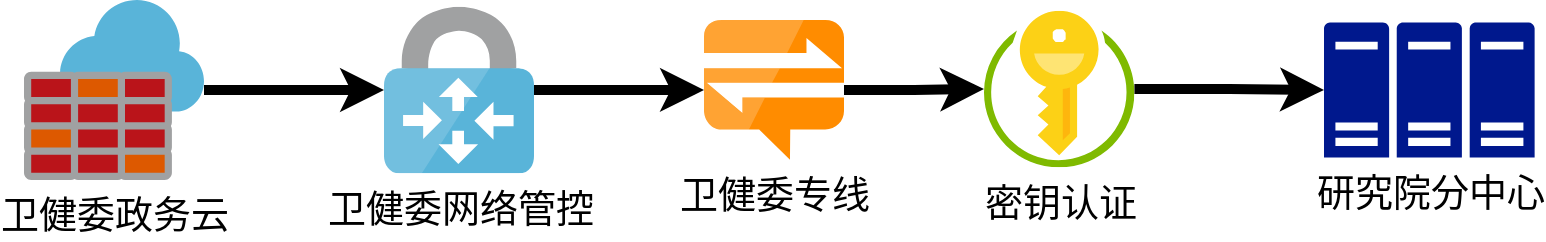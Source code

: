 <mxfile version="13.9.9" type="github" pages="2"><diagram id="a9xWCEwnpVEeIXBJkN2v" name="Page-5"><mxGraphModel dx="1422" dy="794" grid="1" gridSize="10" guides="1" tooltips="1" connect="1" arrows="1" fold="1" page="1" pageScale="1" pageWidth="827" pageHeight="1169" math="0" shadow="0"><root><mxCell id="_sOQdATYZZMaT-qopSS8-0"/><mxCell id="_sOQdATYZZMaT-qopSS8-1" parent="_sOQdATYZZMaT-qopSS8-0"/><mxCell id="83crDbIAY_66JJ60FO1x-0" value="研究院分中心" style="aspect=fixed;pointerEvents=1;shadow=0;dashed=0;html=1;strokeColor=none;labelPosition=center;verticalLabelPosition=bottom;verticalAlign=top;align=center;fillColor=#00188D;shape=mxgraph.mscae.enterprise.server_farm;fontSize=19;" parent="_sOQdATYZZMaT-qopSS8-1" vertex="1"><mxGeometry x="680" y="101.3" width="105.31" height="67.4" as="geometry"/></mxCell><mxCell id="83crDbIAY_66JJ60FO1x-18" style="edgeStyle=orthogonalEdgeStyle;rounded=0;orthogonalLoop=1;jettySize=auto;html=1;strokeWidth=5;fontSize=19;" parent="_sOQdATYZZMaT-qopSS8-1" source="83crDbIAY_66JJ60FO1x-2" target="83crDbIAY_66JJ60FO1x-7" edge="1"><mxGeometry relative="1" as="geometry"/></mxCell><mxCell id="83crDbIAY_66JJ60FO1x-2" value="卫健委专线" style="aspect=fixed;html=1;points=[];align=center;image;fontSize=19;image=img/lib/mscae/Notification_Hubs.svg;strokeWidth=5;" parent="_sOQdATYZZMaT-qopSS8-1" vertex="1"><mxGeometry x="370" y="100" width="70" height="70" as="geometry"/></mxCell><mxCell id="83crDbIAY_66JJ60FO1x-20" style="edgeStyle=orthogonalEdgeStyle;rounded=0;orthogonalLoop=1;jettySize=auto;html=1;strokeWidth=5;fontSize=19;" parent="_sOQdATYZZMaT-qopSS8-1" source="83crDbIAY_66JJ60FO1x-3" target="83crDbIAY_66JJ60FO1x-5" edge="1"><mxGeometry relative="1" as="geometry"/></mxCell><mxCell id="83crDbIAY_66JJ60FO1x-3" value="卫健委政务云" style="aspect=fixed;html=1;points=[];align=center;image;fontSize=19;image=img/lib/mscae/Azure_Firewall.svg;" parent="_sOQdATYZZMaT-qopSS8-1" vertex="1"><mxGeometry x="30" y="90" width="90" height="90" as="geometry"/></mxCell><mxCell id="83crDbIAY_66JJ60FO1x-19" style="edgeStyle=orthogonalEdgeStyle;rounded=0;orthogonalLoop=1;jettySize=auto;html=1;strokeWidth=5;fontSize=19;" parent="_sOQdATYZZMaT-qopSS8-1" source="83crDbIAY_66JJ60FO1x-5" target="83crDbIAY_66JJ60FO1x-2" edge="1"><mxGeometry relative="1" as="geometry"/></mxCell><mxCell id="83crDbIAY_66JJ60FO1x-5" value="卫健委网络管控" style="aspect=fixed;html=1;points=[];align=center;image;fontSize=19;image=img/lib/mscae/VPN_Gateway.svg;strokeWidth=5;" parent="_sOQdATYZZMaT-qopSS8-1" vertex="1"><mxGeometry x="210" y="93.34" width="75" height="83.33" as="geometry"/></mxCell><mxCell id="83crDbIAY_66JJ60FO1x-17" style="edgeStyle=orthogonalEdgeStyle;rounded=0;orthogonalLoop=1;jettySize=auto;html=1;strokeWidth=5;fontSize=19;" parent="_sOQdATYZZMaT-qopSS8-1" source="83crDbIAY_66JJ60FO1x-7" target="83crDbIAY_66JJ60FO1x-0" edge="1"><mxGeometry relative="1" as="geometry"/></mxCell><mxCell id="83crDbIAY_66JJ60FO1x-7" value="密钥认证" style="aspect=fixed;html=1;points=[];align=center;image;fontSize=19;image=img/lib/mscae/Key_Vaults.svg;strokeWidth=5;" parent="_sOQdATYZZMaT-qopSS8-1" vertex="1"><mxGeometry x="510" y="95.34" width="75.2" height="78.33" as="geometry"/></mxCell></root></mxGraphModel></diagram><diagram id="e0xPuFbM-Qals_y2WH-I" name="Page-2"><mxGraphModel dx="1422" dy="794" grid="1" gridSize="10" guides="1" tooltips="1" connect="1" arrows="1" fold="1" page="1" pageScale="1" pageWidth="827" pageHeight="1169" math="0" shadow="0"><root><mxCell id="j9bWRiqXXxx2pZPiWILB-0"/><mxCell id="j9bWRiqXXxx2pZPiWILB-1" parent="j9bWRiqXXxx2pZPiWILB-0"/><mxCell id="MVgNO7GMUXGEoO7SOAAX-6" style="edgeStyle=orthogonalEdgeStyle;rounded=0;orthogonalLoop=1;jettySize=auto;html=1;exitX=1;exitY=0.25;exitDx=0;exitDy=0;strokeWidth=1;" parent="j9bWRiqXXxx2pZPiWILB-1" source="MVgNO7GMUXGEoO7SOAAX-2" target="u-fR9DTGkIXmXACKfWwv-60" edge="1"><mxGeometry relative="1" as="geometry"/></mxCell><mxCell id="MVgNO7GMUXGEoO7SOAAX-2" value="" style="rounded=0;whiteSpace=wrap;html=1;strokeWidth=2;fontSize=19;dashed=1;" parent="j9bWRiqXXxx2pZPiWILB-1" vertex="1"><mxGeometry x="807" y="480" width="113" height="190" as="geometry"/></mxCell><mxCell id="u-fR9DTGkIXmXACKfWwv-13" value="" style="rounded=0;whiteSpace=wrap;html=1;strokeWidth=2;fontSize=19;" parent="j9bWRiqXXxx2pZPiWILB-1" vertex="1"><mxGeometry x="211.6" y="250" width="248.4" height="130" as="geometry"/></mxCell><mxCell id="u-fR9DTGkIXmXACKfWwv-65" value="" style="rounded=0;whiteSpace=wrap;html=1;strokeWidth=2;fontSize=19;dashed=1;" parent="j9bWRiqXXxx2pZPiWILB-1" vertex="1"><mxGeometry x="807" y="94" width="113" height="276" as="geometry"/></mxCell><mxCell id="u-fR9DTGkIXmXACKfWwv-67" style="edgeStyle=orthogonalEdgeStyle;rounded=0;orthogonalLoop=1;jettySize=auto;html=1;exitX=0.5;exitY=0;exitDx=0;exitDy=0;entryX=0.5;entryY=1;entryDx=0;entryDy=0;strokeWidth=2;fontSize=15;" parent="j9bWRiqXXxx2pZPiWILB-1" source="u-fR9DTGkIXmXACKfWwv-52" target="u-fR9DTGkIXmXACKfWwv-42" edge="1"><mxGeometry relative="1" as="geometry"/></mxCell><mxCell id="MVgNO7GMUXGEoO7SOAAX-3" style="edgeStyle=orthogonalEdgeStyle;rounded=0;orthogonalLoop=1;jettySize=auto;html=1;exitX=1;exitY=0.5;exitDx=0;exitDy=0;entryX=0.5;entryY=0;entryDx=0;entryDy=0;strokeWidth=6;" parent="j9bWRiqXXxx2pZPiWILB-1" source="u-fR9DTGkIXmXACKfWwv-52" target="MVgNO7GMUXGEoO7SOAAX-2" edge="1"><mxGeometry relative="1" as="geometry"/></mxCell><mxCell id="MVgNO7GMUXGEoO7SOAAX-4" style="edgeStyle=orthogonalEdgeStyle;rounded=0;orthogonalLoop=1;jettySize=auto;html=1;exitX=1;exitY=0.5;exitDx=0;exitDy=0;entryX=0.5;entryY=1;entryDx=0;entryDy=0;strokeWidth=6;" parent="j9bWRiqXXxx2pZPiWILB-1" source="u-fR9DTGkIXmXACKfWwv-52" target="u-fR9DTGkIXmXACKfWwv-65" edge="1"><mxGeometry relative="1" as="geometry"/></mxCell><mxCell id="u-fR9DTGkIXmXACKfWwv-52" value="" style="rounded=0;whiteSpace=wrap;html=1;strokeWidth=2;fontSize=19;dashed=1;" parent="j9bWRiqXXxx2pZPiWILB-1" vertex="1"><mxGeometry x="645" y="250" width="120" height="340" as="geometry"/></mxCell><mxCell id="u-fR9DTGkIXmXACKfWwv-68" style="edgeStyle=orthogonalEdgeStyle;rounded=0;orthogonalLoop=1;jettySize=auto;html=1;exitX=1;exitY=0.5;exitDx=0;exitDy=0;entryX=0;entryY=0.25;entryDx=0;entryDy=0;strokeWidth=5;fontSize=15;" parent="j9bWRiqXXxx2pZPiWILB-1" source="u-fR9DTGkIXmXACKfWwv-42" target="u-fR9DTGkIXmXACKfWwv-65" edge="1"><mxGeometry relative="1" as="geometry"/></mxCell><mxCell id="u-fR9DTGkIXmXACKfWwv-42" value="" style="rounded=0;whiteSpace=wrap;html=1;strokeWidth=2;fontSize=19;dashed=1;" parent="j9bWRiqXXxx2pZPiWILB-1" vertex="1"><mxGeometry x="220" y="120" width="490" height="85" as="geometry"/></mxCell><mxCell id="u-fR9DTGkIXmXACKfWwv-69" style="edgeStyle=orthogonalEdgeStyle;rounded=0;orthogonalLoop=1;jettySize=auto;html=1;exitX=1;exitY=0.5;exitDx=0;exitDy=0;entryX=0;entryY=0.5;entryDx=0;entryDy=0;strokeWidth=5;fontSize=15;" parent="j9bWRiqXXxx2pZPiWILB-1" source="u-fR9DTGkIXmXACKfWwv-30" target="u-fR9DTGkIXmXACKfWwv-52" edge="1"><mxGeometry relative="1" as="geometry"/></mxCell><mxCell id="u-fR9DTGkIXmXACKfWwv-70" style="edgeStyle=orthogonalEdgeStyle;rounded=0;orthogonalLoop=1;jettySize=auto;html=1;exitX=0.75;exitY=0;exitDx=0;exitDy=0;entryX=0.5;entryY=1;entryDx=0;entryDy=0;strokeWidth=5;fontSize=15;" parent="j9bWRiqXXxx2pZPiWILB-1" source="u-fR9DTGkIXmXACKfWwv-30" target="u-fR9DTGkIXmXACKfWwv-18" edge="1"><mxGeometry relative="1" as="geometry"/></mxCell><mxCell id="MVgNO7GMUXGEoO7SOAAX-5" style="edgeStyle=orthogonalEdgeStyle;rounded=0;orthogonalLoop=1;jettySize=auto;html=1;exitX=1;exitY=0.75;exitDx=0;exitDy=0;entryX=0;entryY=0.75;entryDx=0;entryDy=0;strokeWidth=6;" parent="j9bWRiqXXxx2pZPiWILB-1" source="u-fR9DTGkIXmXACKfWwv-30" target="MVgNO7GMUXGEoO7SOAAX-2" edge="1"><mxGeometry relative="1" as="geometry"><Array as="points"><mxPoint x="580" y="623"/><mxPoint x="694" y="623"/></Array></mxGeometry></mxCell><mxCell id="u-fR9DTGkIXmXACKfWwv-30" value="" style="rounded=0;whiteSpace=wrap;html=1;dashed=1;strokeWidth=2;fontSize=19;" parent="j9bWRiqXXxx2pZPiWILB-1" vertex="1"><mxGeometry x="181.6" y="490" width="398.4" height="180" as="geometry"/></mxCell><mxCell id="u-fR9DTGkIXmXACKfWwv-47" style="edgeStyle=orthogonalEdgeStyle;rounded=0;orthogonalLoop=1;jettySize=auto;html=1;entryX=0;entryY=0.5;entryDx=0;entryDy=0;strokeWidth=6;fontSize=15;" parent="j9bWRiqXXxx2pZPiWILB-1" source="u-fR9DTGkIXmXACKfWwv-12" target="u-fR9DTGkIXmXACKfWwv-13" edge="1"><mxGeometry relative="1" as="geometry"/></mxCell><mxCell id="u-fR9DTGkIXmXACKfWwv-12" value="" style="rounded=0;whiteSpace=wrap;html=1;strokeWidth=2;fontSize=19;" parent="j9bWRiqXXxx2pZPiWILB-1" vertex="1"><mxGeometry x="30" y="110" width="120" height="560" as="geometry"/></mxCell><mxCell id="u-fR9DTGkIXmXACKfWwv-0" value="数据源" style="rounded=0;whiteSpace=wrap;html=1;strokeWidth=2;fontSize=19;fillColor=#ffe6cc;strokeColor=#d79b00;" parent="j9bWRiqXXxx2pZPiWILB-1" vertex="1"><mxGeometry x="30" y="700" width="120" height="40" as="geometry"/></mxCell><mxCell id="u-fR9DTGkIXmXACKfWwv-1" value="数据存储及数据治理" style="rounded=0;whiteSpace=wrap;html=1;strokeWidth=2;fontSize=19;fillColor=#ffe6cc;strokeColor=#d79b00;" parent="j9bWRiqXXxx2pZPiWILB-1" vertex="1"><mxGeometry x="181.6" y="700" width="430" height="40" as="geometry"/></mxCell><mxCell id="u-fR9DTGkIXmXACKfWwv-2" value="AI模型" style="rounded=0;whiteSpace=wrap;html=1;strokeWidth=2;fontSize=19;fillColor=#ffe6cc;strokeColor=#d79b00;" parent="j9bWRiqXXxx2pZPiWILB-1" vertex="1"><mxGeometry x="640" y="700" width="130" height="40" as="geometry"/></mxCell><mxCell id="u-fR9DTGkIXmXACKfWwv-3" value="对外服务" style="rounded=0;whiteSpace=wrap;html=1;strokeWidth=2;fontSize=19;fillColor=#ffe6cc;strokeColor=#d79b00;" parent="j9bWRiqXXxx2pZPiWILB-1" vertex="1"><mxGeometry x="807" y="700" width="153" height="40" as="geometry"/></mxCell><mxCell id="u-fR9DTGkIXmXACKfWwv-5" value="" style="aspect=fixed;html=1;points=[];align=center;image;fontSize=12;image=img/lib/mscae/HDInsight.svg;strokeWidth=2;" parent="j9bWRiqXXxx2pZPiWILB-1" vertex="1"><mxGeometry x="410" y="316" width="50" height="48" as="geometry"/></mxCell><mxCell id="u-fR9DTGkIXmXACKfWwv-6" value="" style="aspect=fixed;html=1;points=[];align=center;image;fontSize=12;image=img/lib/mscae/dep/SQL_Server_Stretch_DB.svg;strokeWidth=2;" parent="j9bWRiqXXxx2pZPiWILB-1" vertex="1"><mxGeometry x="251.6" y="135" width="50" height="50" as="geometry"/></mxCell><mxCell id="u-fR9DTGkIXmXACKfWwv-7" value="维度建模" style="aspect=fixed;html=1;points=[];align=center;image;fontSize=12;image=img/lib/mscae/Analysis_Services.svg;strokeWidth=2;" parent="j9bWRiqXXxx2pZPiWILB-1" vertex="1"><mxGeometry x="421.6" y="593" width="50" height="39" as="geometry"/></mxCell><mxCell id="u-fR9DTGkIXmXACKfWwv-8" value="知识图谱" style="aspect=fixed;html=1;points=[];align=center;image;fontSize=12;image=img/lib/mscae/Event_Hub_Clusters.svg;strokeWidth=2;" parent="j9bWRiqXXxx2pZPiWILB-1" vertex="1"><mxGeometry x="680" y="262" width="50" height="48" as="geometry"/></mxCell><mxCell id="u-fR9DTGkIXmXACKfWwv-11" value="文档数据" style="pointerEvents=1;shadow=0;dashed=0;html=1;strokeColor=none;labelPosition=center;verticalLabelPosition=bottom;verticalAlign=top;align=center;fillColor=#505050;shape=mxgraph.mscae.intune.conditional_access_exchange;fontSize=13;" parent="j9bWRiqXXxx2pZPiWILB-1" vertex="1"><mxGeometry x="57.1" y="553.5" width="49" height="50" as="geometry"/></mxCell><mxCell id="u-fR9DTGkIXmXACKfWwv-48" style="edgeStyle=orthogonalEdgeStyle;rounded=0;orthogonalLoop=1;jettySize=auto;html=1;strokeWidth=2;fontSize=15;" parent="j9bWRiqXXxx2pZPiWILB-1" source="u-fR9DTGkIXmXACKfWwv-13" target="u-fR9DTGkIXmXACKfWwv-42" edge="1"><mxGeometry relative="1" as="geometry"/></mxCell><mxCell id="u-fR9DTGkIXmXACKfWwv-55" style="edgeStyle=orthogonalEdgeStyle;rounded=0;orthogonalLoop=1;jettySize=auto;html=1;exitX=0.5;exitY=1;exitDx=0;exitDy=0;strokeWidth=6;fontSize=15;" parent="j9bWRiqXXxx2pZPiWILB-1" source="u-fR9DTGkIXmXACKfWwv-13" target="u-fR9DTGkIXmXACKfWwv-30" edge="1"><mxGeometry relative="1" as="geometry"/></mxCell><mxCell id="MVgNO7GMUXGEoO7SOAAX-0" style="edgeStyle=orthogonalEdgeStyle;rounded=0;orthogonalLoop=1;jettySize=auto;html=1;exitX=0.25;exitY=0;exitDx=0;exitDy=0;entryX=0.25;entryY=1;entryDx=0;entryDy=0;strokeWidth=6;" parent="j9bWRiqXXxx2pZPiWILB-1" source="u-fR9DTGkIXmXACKfWwv-30" target="u-fR9DTGkIXmXACKfWwv-13" edge="1"><mxGeometry relative="1" as="geometry"/></mxCell><mxCell id="u-fR9DTGkIXmXACKfWwv-59" style="edgeStyle=orthogonalEdgeStyle;rounded=0;orthogonalLoop=1;jettySize=auto;html=1;exitX=0.5;exitY=0;exitDx=0;exitDy=0;entryX=0.5;entryY=1;entryDx=0;entryDy=0;strokeWidth=2;fontSize=15;" parent="j9bWRiqXXxx2pZPiWILB-1" source="u-fR9DTGkIXmXACKfWwv-18" target="u-fR9DTGkIXmXACKfWwv-42" edge="1"><mxGeometry relative="1" as="geometry"/></mxCell><mxCell id="u-fR9DTGkIXmXACKfWwv-18" value="" style="rounded=0;whiteSpace=wrap;html=1;strokeWidth=2;fontSize=19;dashed=1;" parent="j9bWRiqXXxx2pZPiWILB-1" vertex="1"><mxGeometry x="471.6" y="250" width="131" height="130" as="geometry"/></mxCell><mxCell id="u-fR9DTGkIXmXACKfWwv-21" value="" style="rounded=0;whiteSpace=wrap;html=1;strokeWidth=2;fontSize=19;dashed=1;" parent="j9bWRiqXXxx2pZPiWILB-1" vertex="1"><mxGeometry x="251.6" y="300" width="150" height="70" as="geometry"/></mxCell><mxCell id="u-fR9DTGkIXmXACKfWwv-14" value="" style="aspect=fixed;pointerEvents=1;shadow=0;dashed=0;html=1;strokeColor=none;labelPosition=center;verticalLabelPosition=bottom;verticalAlign=top;align=center;fillColor=#00188D;shape=mxgraph.mscae.enterprise.shared_folder;fontSize=19;" parent="j9bWRiqXXxx2pZPiWILB-1" vertex="1"><mxGeometry x="280" y="310" width="51.6" height="60" as="geometry"/></mxCell><mxCell id="u-fR9DTGkIXmXACKfWwv-16" value="" style="aspect=fixed;pointerEvents=1;shadow=0;dashed=0;html=1;strokeColor=none;labelPosition=center;verticalLabelPosition=bottom;verticalAlign=top;align=center;fillColor=#00188D;shape=mxgraph.mscae.enterprise.shared_folder;fontSize=19;" parent="j9bWRiqXXxx2pZPiWILB-1" vertex="1"><mxGeometry x="341.6" y="310" width="51.6" height="60" as="geometry"/></mxCell><mxCell id="u-fR9DTGkIXmXACKfWwv-19" value="数据湖" style="aspect=fixed;html=1;points=[];align=center;image;fontSize=18;image=img/lib/mscae/Data_Lake.svg;strokeWidth=2;" parent="j9bWRiqXXxx2pZPiWILB-1" vertex="1"><mxGeometry x="226.8" y="250" width="45.6" height="60" as="geometry"/></mxCell><mxCell id="u-fR9DTGkIXmXACKfWwv-22" value="唯一ID" style="aspect=fixed;html=1;points=[];align=center;image;fontSize=12;image=img/lib/mscae/Identity_Governance.svg;dashed=1;strokeWidth=2;" parent="j9bWRiqXXxx2pZPiWILB-1" vertex="1"><mxGeometry x="311.6" y="590" width="45" height="45" as="geometry"/></mxCell><mxCell id="u-fR9DTGkIXmXACKfWwv-23" value="" style="aspect=fixed;html=1;points=[];align=center;image;fontSize=12;image=img/lib/mscae/Azure_IoT_Hub.svg;dashed=1;strokeWidth=2;" parent="j9bWRiqXXxx2pZPiWILB-1" vertex="1"><mxGeometry x="482.6" y="265" width="50" height="50" as="geometry"/></mxCell><mxCell id="u-fR9DTGkIXmXACKfWwv-24" value="" style="aspect=fixed;html=1;points=[];align=center;image;fontSize=12;image=img/lib/mscae/Shared_Image_Galleries.svg;dashed=1;strokeWidth=2;" parent="j9bWRiqXXxx2pZPiWILB-1" vertex="1"><mxGeometry x="541.6" y="325" width="50" height="50" as="geometry"/></mxCell><mxCell id="u-fR9DTGkIXmXACKfWwv-26" value="NOSQL" style="text;html=1;strokeColor=none;fillColor=none;align=center;verticalAlign=middle;whiteSpace=wrap;rounded=0;fontSize=19;" parent="j9bWRiqXXxx2pZPiWILB-1" vertex="1"><mxGeometry x="542.6" y="280" width="49" height="20" as="geometry"/></mxCell><mxCell id="u-fR9DTGkIXmXACKfWwv-28" value="省平台" style="aspect=fixed;html=1;points=[];align=center;image;fontSize=12;image=img/lib/mscae/Azure_Firewall.svg;dashed=1;strokeWidth=2;" parent="j9bWRiqXXxx2pZPiWILB-1" vertex="1"><mxGeometry x="56.1" y="350" width="50" height="50" as="geometry"/></mxCell><mxCell id="u-fR9DTGkIXmXACKfWwv-35" style="edgeStyle=orthogonalEdgeStyle;rounded=0;orthogonalLoop=1;jettySize=auto;html=1;strokeWidth=2;fontSize=19;" parent="j9bWRiqXXxx2pZPiWILB-1" source="u-fR9DTGkIXmXACKfWwv-33" target="u-fR9DTGkIXmXACKfWwv-22" edge="1"><mxGeometry relative="1" as="geometry"/></mxCell><mxCell id="u-fR9DTGkIXmXACKfWwv-38" style="edgeStyle=orthogonalEdgeStyle;rounded=0;orthogonalLoop=1;jettySize=auto;html=1;strokeWidth=2;fontSize=19;" parent="j9bWRiqXXxx2pZPiWILB-1" source="u-fR9DTGkIXmXACKfWwv-33" target="u-fR9DTGkIXmXACKfWwv-36" edge="1"><mxGeometry relative="1" as="geometry"/></mxCell><mxCell id="u-fR9DTGkIXmXACKfWwv-40" style="edgeStyle=orthogonalEdgeStyle;rounded=0;orthogonalLoop=1;jettySize=auto;html=1;strokeWidth=2;fontSize=19;" parent="j9bWRiqXXxx2pZPiWILB-1" source="u-fR9DTGkIXmXACKfWwv-33" target="u-fR9DTGkIXmXACKfWwv-39" edge="1"><mxGeometry relative="1" as="geometry"/></mxCell><mxCell id="u-fR9DTGkIXmXACKfWwv-41" style="edgeStyle=orthogonalEdgeStyle;rounded=0;orthogonalLoop=1;jettySize=auto;html=1;strokeWidth=2;fontSize=19;" parent="j9bWRiqXXxx2pZPiWILB-1" source="u-fR9DTGkIXmXACKfWwv-33" target="u-fR9DTGkIXmXACKfWwv-7" edge="1"><mxGeometry relative="1" as="geometry"/></mxCell><mxCell id="u-fR9DTGkIXmXACKfWwv-33" value="数据仓库" style="aspect=fixed;html=1;points=[];align=center;image;fontSize=19;image=img/lib/mscae/SQL_DataWarehouse.svg;dashed=1;strokeWidth=2;" parent="j9bWRiqXXxx2pZPiWILB-1" vertex="1"><mxGeometry x="202.85" y="495" width="67.71" height="65" as="geometry"/></mxCell><mxCell id="u-fR9DTGkIXmXACKfWwv-34" value="" style="aspect=fixed;html=1;points=[];align=center;image;fontSize=12;image=img/lib/mscae/Cache_including_Redis.svg;dashed=1;strokeWidth=2;" parent="j9bWRiqXXxx2pZPiWILB-1" vertex="1"><mxGeometry x="482.6" y="325" width="50" height="50" as="geometry"/></mxCell><mxCell id="u-fR9DTGkIXmXACKfWwv-36" value="数据集市" style="aspect=fixed;html=1;points=[];align=center;image;fontSize=12;image=img/lib/mscae/Virtual_Clusters.svg;dashed=1;strokeWidth=2;" parent="j9bWRiqXXxx2pZPiWILB-1" vertex="1"><mxGeometry x="512.1" y="503.5" width="50" height="48" as="geometry"/></mxCell><mxCell id="u-fR9DTGkIXmXACKfWwv-39" value="数据指标" style="aspect=fixed;html=1;points=[];align=center;image;fontSize=12;image=img/lib/mscae/Elastic_Job_Agents.svg;dashed=1;strokeWidth=2;" parent="j9bWRiqXXxx2pZPiWILB-1" vertex="1"><mxGeometry x="369.6" y="590" width="37.8" height="45" as="geometry"/></mxCell><mxCell id="u-fR9DTGkIXmXACKfWwv-43" value="" style="aspect=fixed;html=1;points=[];align=center;image;fontSize=12;image=img/lib/mscae/Cloud_Cycle.svg;dashed=1;strokeWidth=2;" parent="j9bWRiqXXxx2pZPiWILB-1" vertex="1"><mxGeometry x="326.6" y="139.5" width="50" height="46" as="geometry"/></mxCell><mxCell id="u-fR9DTGkIXmXACKfWwv-44" value="全栈式医疗大数据平台" style="aspect=fixed;html=1;points=[];align=center;image;fontSize=17;image=img/lib/mscae/HDInsightClusters.svg;dashed=1;strokeWidth=2;fontStyle=1" parent="j9bWRiqXXxx2pZPiWILB-1" vertex="1"><mxGeometry x="432.6" y="90.5" width="50" height="49" as="geometry"/></mxCell><mxCell id="u-fR9DTGkIXmXACKfWwv-45" value="生信数据" style="aspect=fixed;html=1;points=[];align=center;image;fontSize=12;image=img/lib/mscae/Genomics_Accounts.svg;dashed=1;strokeWidth=2;" parent="j9bWRiqXXxx2pZPiWILB-1" vertex="1"><mxGeometry x="65.5" y="443.5" width="31.2" height="60" as="geometry"/></mxCell><mxCell id="u-fR9DTGkIXmXACKfWwv-50" value="移动及穿戴" style="aspect=fixed;pointerEvents=1;shadow=0;dashed=0;html=1;strokeColor=none;labelPosition=center;verticalLabelPosition=bottom;verticalAlign=top;align=center;fillColor=#00188D;shape=mxgraph.mscae.enterprise.android_phone;fontSize=15;" parent="j9bWRiqXXxx2pZPiWILB-1" vertex="1"><mxGeometry x="70.1" y="145" width="36" height="60" as="geometry"/></mxCell><mxCell id="u-fR9DTGkIXmXACKfWwv-51" value="业务系统" style="aspect=fixed;pointerEvents=1;shadow=0;dashed=0;html=1;strokeColor=none;labelPosition=center;verticalLabelPosition=bottom;verticalAlign=top;align=center;fillColor=#00188D;shape=mxgraph.mscae.enterprise.pack;fontSize=15;" parent="j9bWRiqXXxx2pZPiWILB-1" vertex="1"><mxGeometry x="65.5" y="250" width="50" height="45" as="geometry"/></mxCell><mxCell id="u-fR9DTGkIXmXACKfWwv-54" value="预测分析" style="aspect=fixed;html=1;points=[];align=center;image;fontSize=12;image=img/lib/mscae/Batch_AI.svg;dashed=1;strokeWidth=2;" parent="j9bWRiqXXxx2pZPiWILB-1" vertex="1"><mxGeometry x="687" y="340" width="36" height="50" as="geometry"/></mxCell><mxCell id="u-fR9DTGkIXmXACKfWwv-56" value="R、python计算" style="aspect=fixed;html=1;points=[];align=center;image;fontSize=12;image=img/lib/mscae/Kubernetes.svg;dashed=1;strokeWidth=2;" parent="j9bWRiqXXxx2pZPiWILB-1" vertex="1"><mxGeometry x="680" y="420" width="50" height="48" as="geometry"/></mxCell><mxCell id="u-fR9DTGkIXmXACKfWwv-57" value="机器学习" style="aspect=fixed;html=1;points=[];align=center;image;fontSize=12;image=img/lib/mscae/Machine_Learning_Studio_Workspaces.svg;dashed=1;strokeWidth=2;" parent="j9bWRiqXXxx2pZPiWILB-1" vertex="1"><mxGeometry x="680" y="503.5" width="50" height="50" as="geometry"/></mxCell><mxCell id="MVgNO7GMUXGEoO7SOAAX-7" style="edgeStyle=orthogonalEdgeStyle;rounded=0;orthogonalLoop=1;jettySize=auto;html=1;entryX=0.75;entryY=0;entryDx=0;entryDy=0;strokeWidth=1;" parent="j9bWRiqXXxx2pZPiWILB-1" source="u-fR9DTGkIXmXACKfWwv-60" target="MVgNO7GMUXGEoO7SOAAX-2" edge="1"><mxGeometry relative="1" as="geometry"/></mxCell><mxCell id="u-fR9DTGkIXmXACKfWwv-60" value="个性化数据&lt;br&gt;服务模型" style="aspect=fixed;html=1;points=[];align=center;image;fontSize=12;image=img/lib/mscae/Azure_AD_B2C.svg;dashed=1;strokeWidth=2;" parent="j9bWRiqXXxx2pZPiWILB-1" vertex="1"><mxGeometry x="950" y="400" width="50" height="46" as="geometry"/></mxCell><mxCell id="u-fR9DTGkIXmXACKfWwv-64" value="数据质控告警" style="aspect=fixed;pointerEvents=1;shadow=0;dashed=0;html=1;strokeColor=none;labelPosition=center;verticalLabelPosition=bottom;verticalAlign=top;align=center;shape=mxgraph.mscae.enterprise.not_allowed;fillColor=#EA1C24;fontSize=15;" parent="j9bWRiqXXxx2pZPiWILB-1" vertex="1"><mxGeometry x="838.5" y="110" width="45" height="45" as="geometry"/></mxCell><mxCell id="u-fR9DTGkIXmXACKfWwv-66" value="数据可视化" style="pointerEvents=1;shadow=0;dashed=0;html=1;strokeColor=#82b366;labelPosition=center;verticalLabelPosition=bottom;verticalAlign=top;align=center;fillColor=#d5e8d4;shape=mxgraph.mscae.intune.device_health;fontSize=15;" parent="j9bWRiqXXxx2pZPiWILB-1" vertex="1"><mxGeometry x="835" y="200" width="50" height="31" as="geometry"/></mxCell><mxCell id="MVgNO7GMUXGEoO7SOAAX-1" value="应用转化" style="aspect=fixed;html=1;points=[];align=center;image;fontSize=12;image=img/lib/mscae/Data_Factory.svg;" parent="j9bWRiqXXxx2pZPiWILB-1" vertex="1"><mxGeometry x="838.5" y="587.5" width="50" height="50" as="geometry"/></mxCell><mxCell id="MVgNO7GMUXGEoO7SOAAX-8" value="专题白皮书" style="aspect=fixed;html=1;points=[];align=center;image;fontSize=12;image=img/lib/mscae/Azure_Artifacts.svg;" parent="j9bWRiqXXxx2pZPiWILB-1" vertex="1"><mxGeometry x="835" y="495" width="50" height="50" as="geometry"/></mxCell><mxCell id="MVgNO7GMUXGEoO7SOAAX-9" value="" style="aspect=fixed;html=1;points=[];align=center;image;fontSize=12;image=img/lib/mscae/VM_Scale_Set.svg;" parent="j9bWRiqXXxx2pZPiWILB-1" vertex="1"><mxGeometry x="630" y="135" width="50" height="50" as="geometry"/></mxCell><mxCell id="MVgNO7GMUXGEoO7SOAAX-10" value="" style="aspect=fixed;html=1;points=[];align=center;image;fontSize=12;image=img/lib/mscae/Policy.svg;" parent="j9bWRiqXXxx2pZPiWILB-1" vertex="1"><mxGeometry x="546.6" y="130" width="45" height="50" as="geometry"/></mxCell><mxCell id="MVgNO7GMUXGEoO7SOAAX-11" value="客户端应用" style="aspect=fixed;html=1;points=[];align=center;image;fontSize=12;image=img/lib/mscae/Mobile_Engagement.svg;" parent="j9bWRiqXXxx2pZPiWILB-1" vertex="1"><mxGeometry x="843" y="275" width="34" height="50" as="geometry"/></mxCell></root></mxGraphModel></diagram></mxfile>